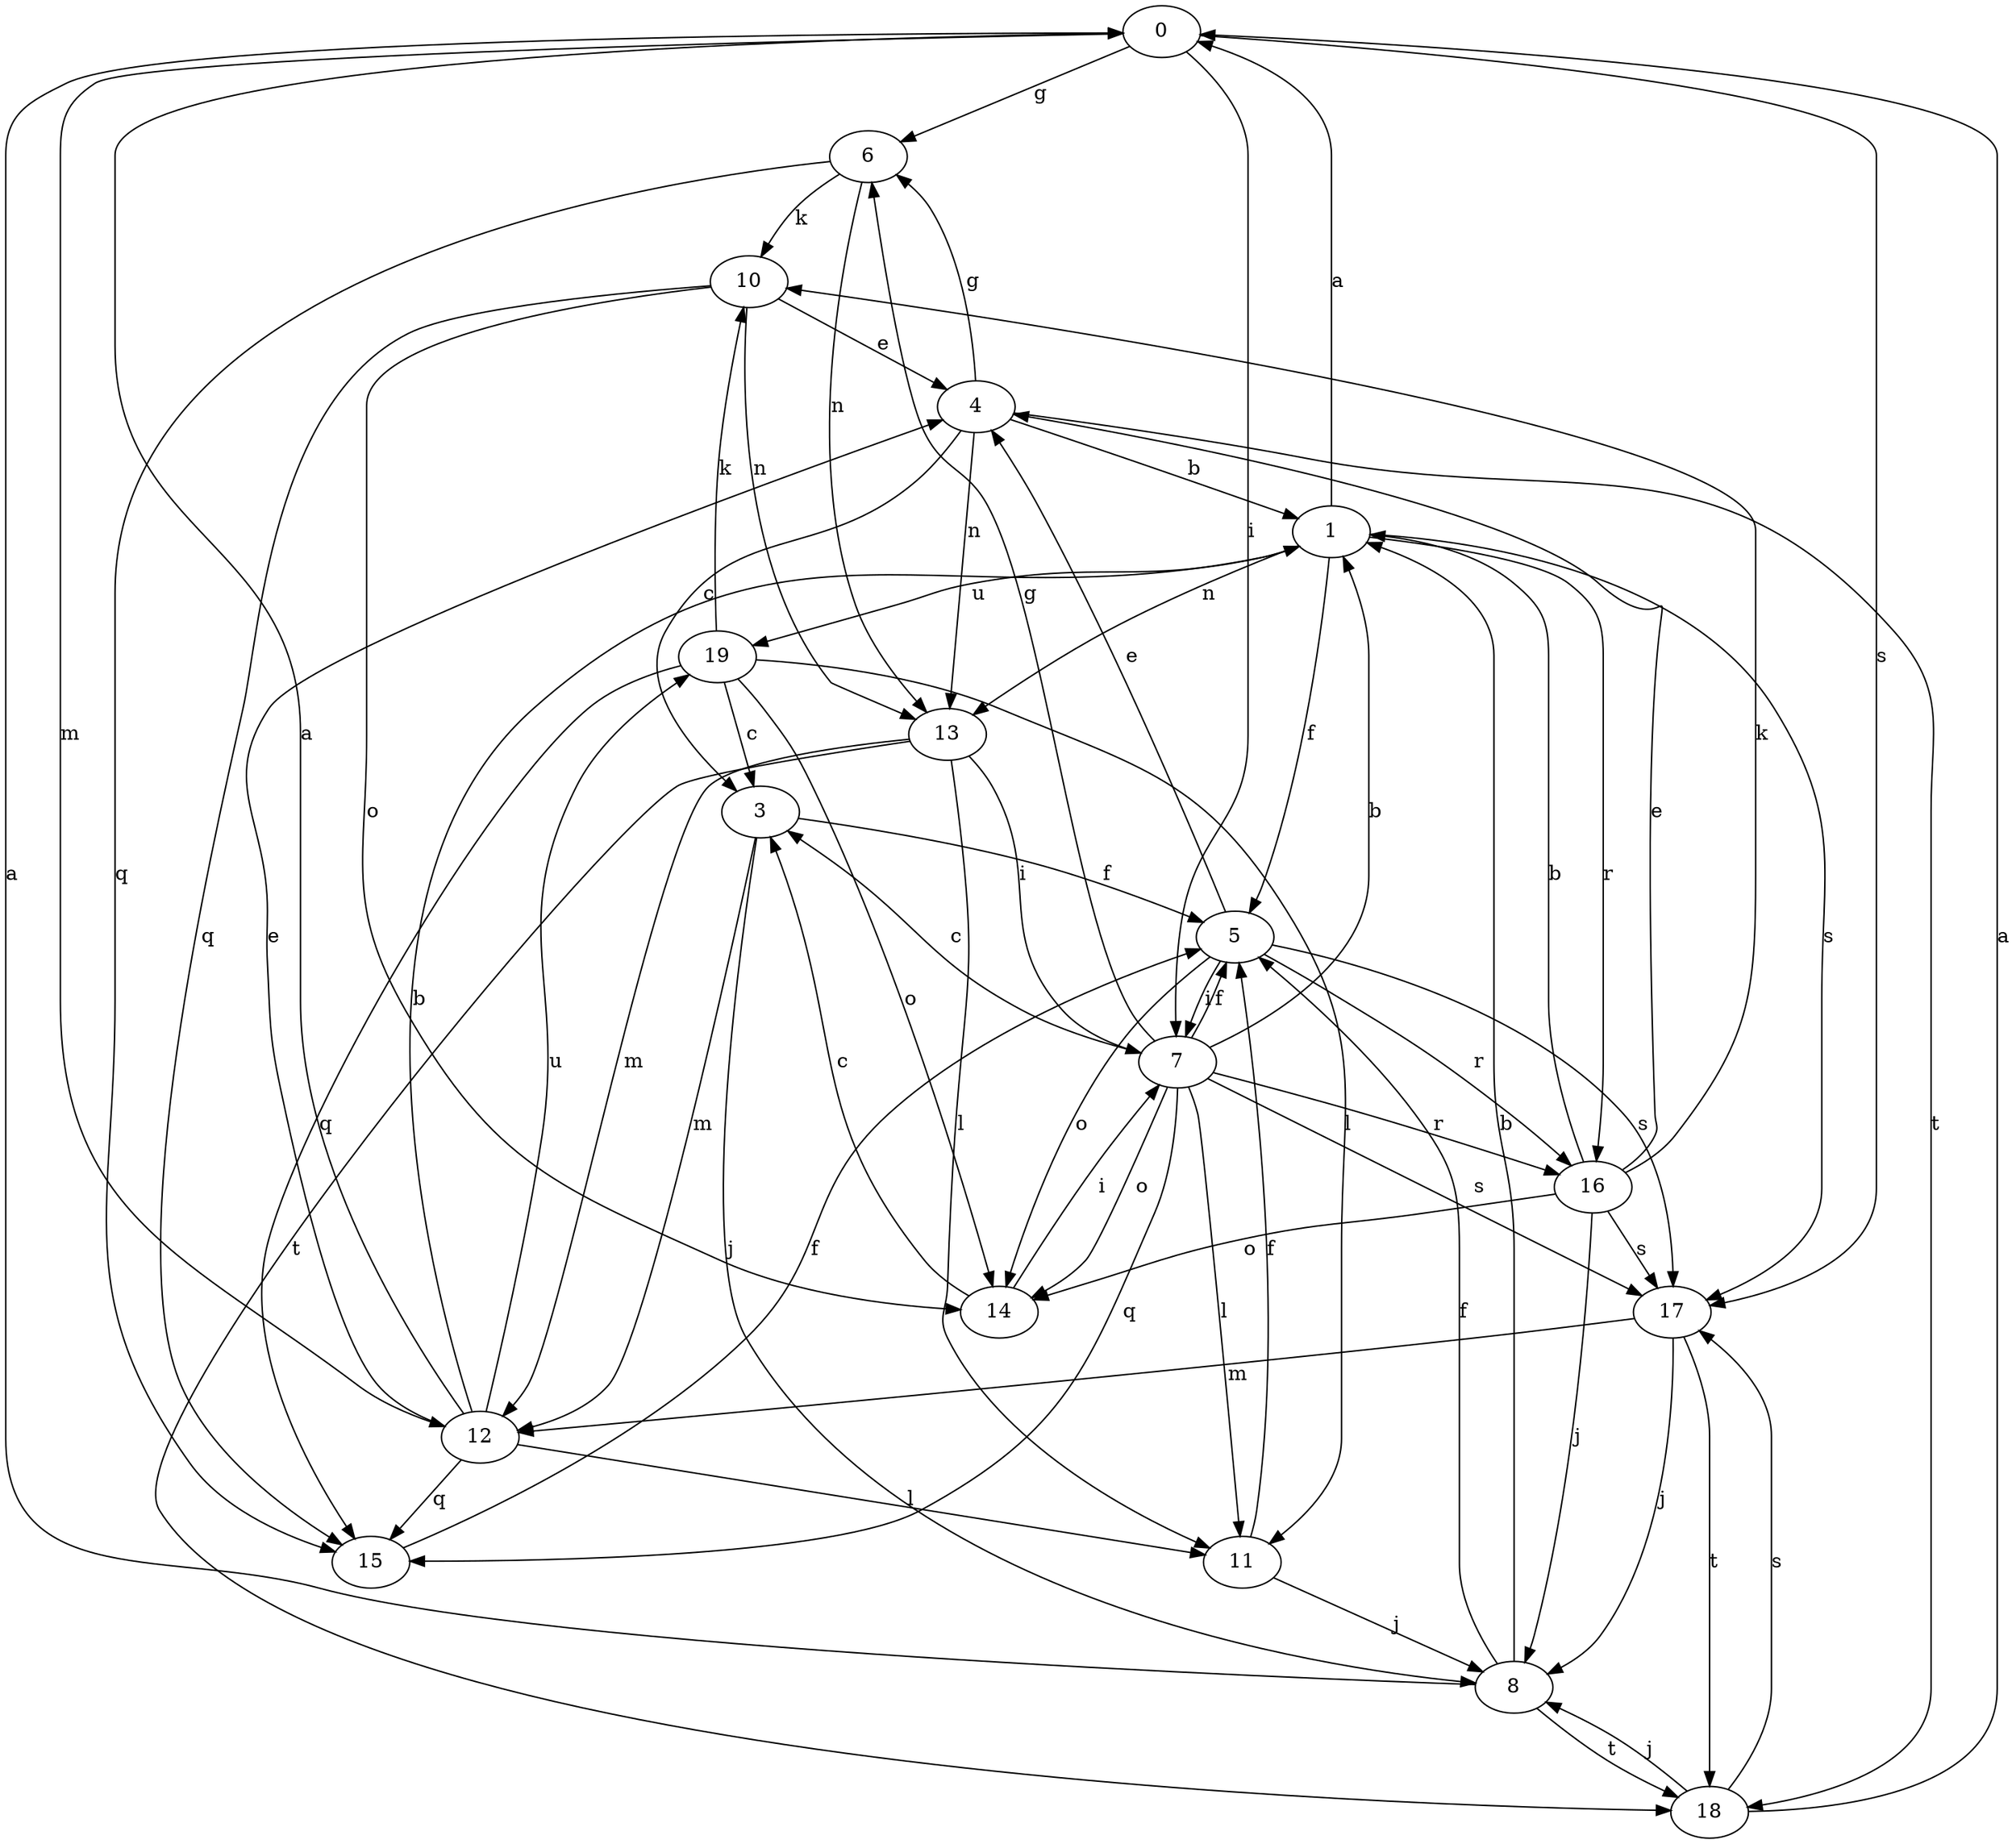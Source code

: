 strict digraph  {
0;
1;
3;
4;
5;
6;
7;
8;
10;
11;
12;
13;
14;
15;
16;
17;
18;
19;
0 -> 6  [label=g];
0 -> 7  [label=i];
0 -> 12  [label=m];
0 -> 17  [label=s];
1 -> 0  [label=a];
1 -> 5  [label=f];
1 -> 13  [label=n];
1 -> 16  [label=r];
1 -> 17  [label=s];
1 -> 19  [label=u];
3 -> 5  [label=f];
3 -> 8  [label=j];
3 -> 12  [label=m];
4 -> 1  [label=b];
4 -> 3  [label=c];
4 -> 6  [label=g];
4 -> 13  [label=n];
4 -> 18  [label=t];
5 -> 4  [label=e];
5 -> 7  [label=i];
5 -> 14  [label=o];
5 -> 16  [label=r];
5 -> 17  [label=s];
6 -> 10  [label=k];
6 -> 13  [label=n];
6 -> 15  [label=q];
7 -> 1  [label=b];
7 -> 3  [label=c];
7 -> 5  [label=f];
7 -> 6  [label=g];
7 -> 11  [label=l];
7 -> 14  [label=o];
7 -> 15  [label=q];
7 -> 16  [label=r];
7 -> 17  [label=s];
8 -> 0  [label=a];
8 -> 1  [label=b];
8 -> 5  [label=f];
8 -> 18  [label=t];
10 -> 4  [label=e];
10 -> 13  [label=n];
10 -> 14  [label=o];
10 -> 15  [label=q];
11 -> 5  [label=f];
11 -> 8  [label=j];
12 -> 0  [label=a];
12 -> 1  [label=b];
12 -> 4  [label=e];
12 -> 11  [label=l];
12 -> 15  [label=q];
12 -> 19  [label=u];
13 -> 7  [label=i];
13 -> 11  [label=l];
13 -> 12  [label=m];
13 -> 18  [label=t];
14 -> 3  [label=c];
14 -> 7  [label=i];
15 -> 5  [label=f];
16 -> 1  [label=b];
16 -> 4  [label=e];
16 -> 8  [label=j];
16 -> 10  [label=k];
16 -> 14  [label=o];
16 -> 17  [label=s];
17 -> 8  [label=j];
17 -> 12  [label=m];
17 -> 18  [label=t];
18 -> 0  [label=a];
18 -> 8  [label=j];
18 -> 17  [label=s];
19 -> 3  [label=c];
19 -> 10  [label=k];
19 -> 11  [label=l];
19 -> 14  [label=o];
19 -> 15  [label=q];
}
